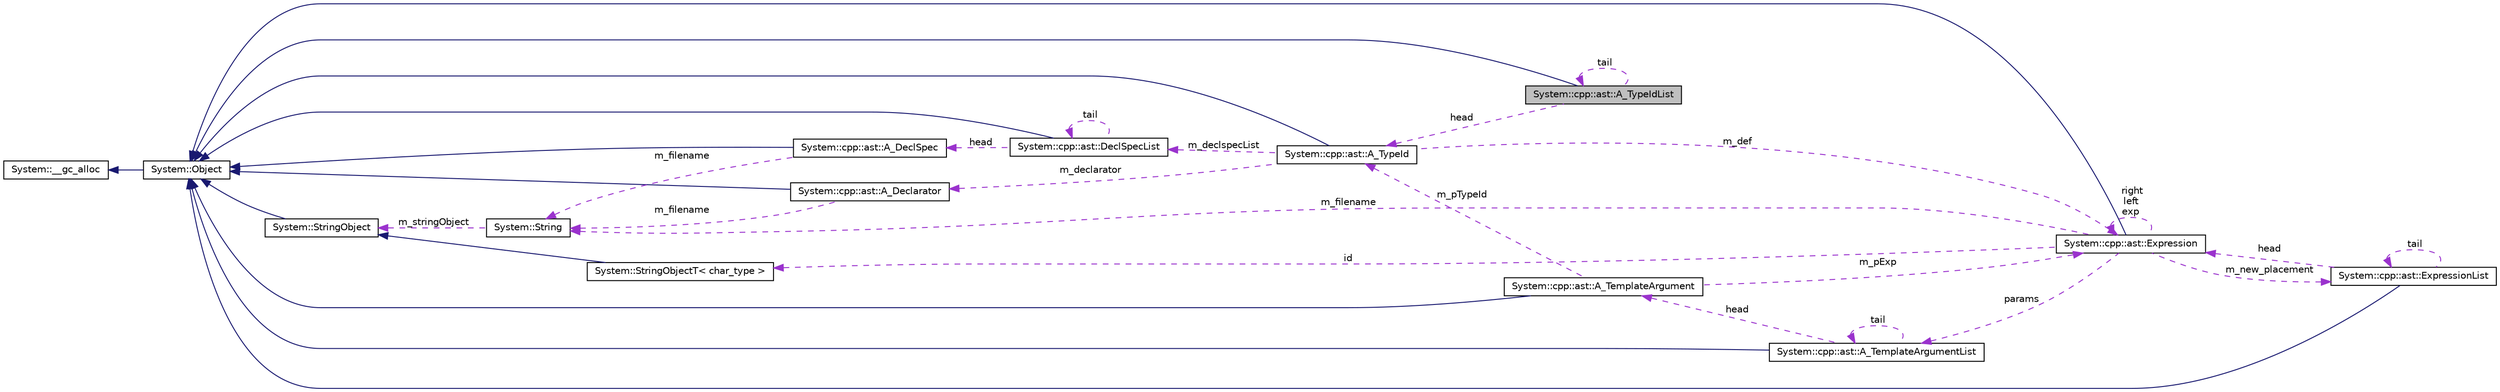 digraph G
{
  edge [fontname="Helvetica",fontsize="10",labelfontname="Helvetica",labelfontsize="10"];
  node [fontname="Helvetica",fontsize="10",shape=record];
  rankdir="LR";
  Node1 [label="System::cpp::ast::A_TypeIdList",height=0.2,width=0.4,color="black", fillcolor="grey75", style="filled" fontcolor="black"];
  Node2 -> Node1 [dir="back",color="midnightblue",fontsize="10",style="solid",fontname="Helvetica"];
  Node2 [label="System::Object",height=0.2,width=0.4,color="black", fillcolor="white", style="filled",URL="$class_system_1_1_object.html"];
  Node3 -> Node2 [dir="back",color="midnightblue",fontsize="10",style="solid",fontname="Helvetica"];
  Node3 [label="System::__gc_alloc",height=0.2,width=0.4,color="black", fillcolor="white", style="filled",URL="$class_system_1_1____gc__alloc.html"];
  Node4 -> Node1 [dir="back",color="darkorchid3",fontsize="10",style="dashed",label=" head" ,fontname="Helvetica"];
  Node4 [label="System::cpp::ast::A_TypeId",height=0.2,width=0.4,color="black", fillcolor="white", style="filled",URL="$class_system_1_1cpp_1_1ast_1_1_a___type_id.html"];
  Node2 -> Node4 [dir="back",color="midnightblue",fontsize="10",style="solid",fontname="Helvetica"];
  Node5 -> Node4 [dir="back",color="darkorchid3",fontsize="10",style="dashed",label=" m_declspecList" ,fontname="Helvetica"];
  Node5 [label="System::cpp::ast::DeclSpecList",height=0.2,width=0.4,color="black", fillcolor="white", style="filled",URL="$class_system_1_1cpp_1_1ast_1_1_decl_spec_list.html"];
  Node2 -> Node5 [dir="back",color="midnightblue",fontsize="10",style="solid",fontname="Helvetica"];
  Node5 -> Node5 [dir="back",color="darkorchid3",fontsize="10",style="dashed",label=" tail" ,fontname="Helvetica"];
  Node6 -> Node5 [dir="back",color="darkorchid3",fontsize="10",style="dashed",label=" head" ,fontname="Helvetica"];
  Node6 [label="System::cpp::ast::A_DeclSpec",height=0.2,width=0.4,color="black", fillcolor="white", style="filled",URL="$class_system_1_1cpp_1_1ast_1_1_a___decl_spec.html"];
  Node2 -> Node6 [dir="back",color="midnightblue",fontsize="10",style="solid",fontname="Helvetica"];
  Node7 -> Node6 [dir="back",color="darkorchid3",fontsize="10",style="dashed",label=" m_filename" ,fontname="Helvetica"];
  Node7 [label="System::String",height=0.2,width=0.4,color="black", fillcolor="white", style="filled",URL="$class_system_1_1_string.html"];
  Node8 -> Node7 [dir="back",color="darkorchid3",fontsize="10",style="dashed",label=" m_stringObject" ,fontname="Helvetica"];
  Node8 [label="System::StringObject",height=0.2,width=0.4,color="black", fillcolor="white", style="filled",URL="$class_system_1_1_string_object.html"];
  Node2 -> Node8 [dir="back",color="midnightblue",fontsize="10",style="solid",fontname="Helvetica"];
  Node9 -> Node4 [dir="back",color="darkorchid3",fontsize="10",style="dashed",label=" m_declarator" ,fontname="Helvetica"];
  Node9 [label="System::cpp::ast::A_Declarator",height=0.2,width=0.4,color="black", fillcolor="white", style="filled",URL="$class_system_1_1cpp_1_1ast_1_1_a___declarator.html"];
  Node2 -> Node9 [dir="back",color="midnightblue",fontsize="10",style="solid",fontname="Helvetica"];
  Node7 -> Node9 [dir="back",color="darkorchid3",fontsize="10",style="dashed",label=" m_filename" ,fontname="Helvetica"];
  Node10 -> Node4 [dir="back",color="darkorchid3",fontsize="10",style="dashed",label=" m_def" ,fontname="Helvetica"];
  Node10 [label="System::cpp::ast::Expression",height=0.2,width=0.4,color="black", fillcolor="white", style="filled",URL="$class_system_1_1cpp_1_1ast_1_1_expression.html"];
  Node2 -> Node10 [dir="back",color="midnightblue",fontsize="10",style="solid",fontname="Helvetica"];
  Node7 -> Node10 [dir="back",color="darkorchid3",fontsize="10",style="dashed",label=" m_filename" ,fontname="Helvetica"];
  Node11 -> Node10 [dir="back",color="darkorchid3",fontsize="10",style="dashed",label=" m_new_placement" ,fontname="Helvetica"];
  Node11 [label="System::cpp::ast::ExpressionList",height=0.2,width=0.4,color="black", fillcolor="white", style="filled",URL="$class_system_1_1cpp_1_1ast_1_1_expression_list.html"];
  Node2 -> Node11 [dir="back",color="midnightblue",fontsize="10",style="solid",fontname="Helvetica"];
  Node11 -> Node11 [dir="back",color="darkorchid3",fontsize="10",style="dashed",label=" tail" ,fontname="Helvetica"];
  Node10 -> Node11 [dir="back",color="darkorchid3",fontsize="10",style="dashed",label=" head" ,fontname="Helvetica"];
  Node10 -> Node10 [dir="back",color="darkorchid3",fontsize="10",style="dashed",label=" right\nleft\nexp" ,fontname="Helvetica"];
  Node12 -> Node10 [dir="back",color="darkorchid3",fontsize="10",style="dashed",label=" params" ,fontname="Helvetica"];
  Node12 [label="System::cpp::ast::A_TemplateArgumentList",height=0.2,width=0.4,color="black", fillcolor="white", style="filled",URL="$class_system_1_1cpp_1_1ast_1_1_a___template_argument_list.html"];
  Node2 -> Node12 [dir="back",color="midnightblue",fontsize="10",style="solid",fontname="Helvetica"];
  Node12 -> Node12 [dir="back",color="darkorchid3",fontsize="10",style="dashed",label=" tail" ,fontname="Helvetica"];
  Node13 -> Node12 [dir="back",color="darkorchid3",fontsize="10",style="dashed",label=" head" ,fontname="Helvetica"];
  Node13 [label="System::cpp::ast::A_TemplateArgument",height=0.2,width=0.4,color="black", fillcolor="white", style="filled",URL="$class_system_1_1cpp_1_1ast_1_1_a___template_argument.html"];
  Node2 -> Node13 [dir="back",color="midnightblue",fontsize="10",style="solid",fontname="Helvetica"];
  Node4 -> Node13 [dir="back",color="darkorchid3",fontsize="10",style="dashed",label=" m_pTypeId" ,fontname="Helvetica"];
  Node10 -> Node13 [dir="back",color="darkorchid3",fontsize="10",style="dashed",label=" m_pExp" ,fontname="Helvetica"];
  Node14 -> Node10 [dir="back",color="darkorchid3",fontsize="10",style="dashed",label=" id" ,fontname="Helvetica"];
  Node14 [label="System::StringObjectT\< char_type \>",height=0.2,width=0.4,color="black", fillcolor="white", style="filled",URL="$class_system_1_1_string_object_t.html"];
  Node8 -> Node14 [dir="back",color="midnightblue",fontsize="10",style="solid",fontname="Helvetica"];
  Node1 -> Node1 [dir="back",color="darkorchid3",fontsize="10",style="dashed",label=" tail" ,fontname="Helvetica"];
}

